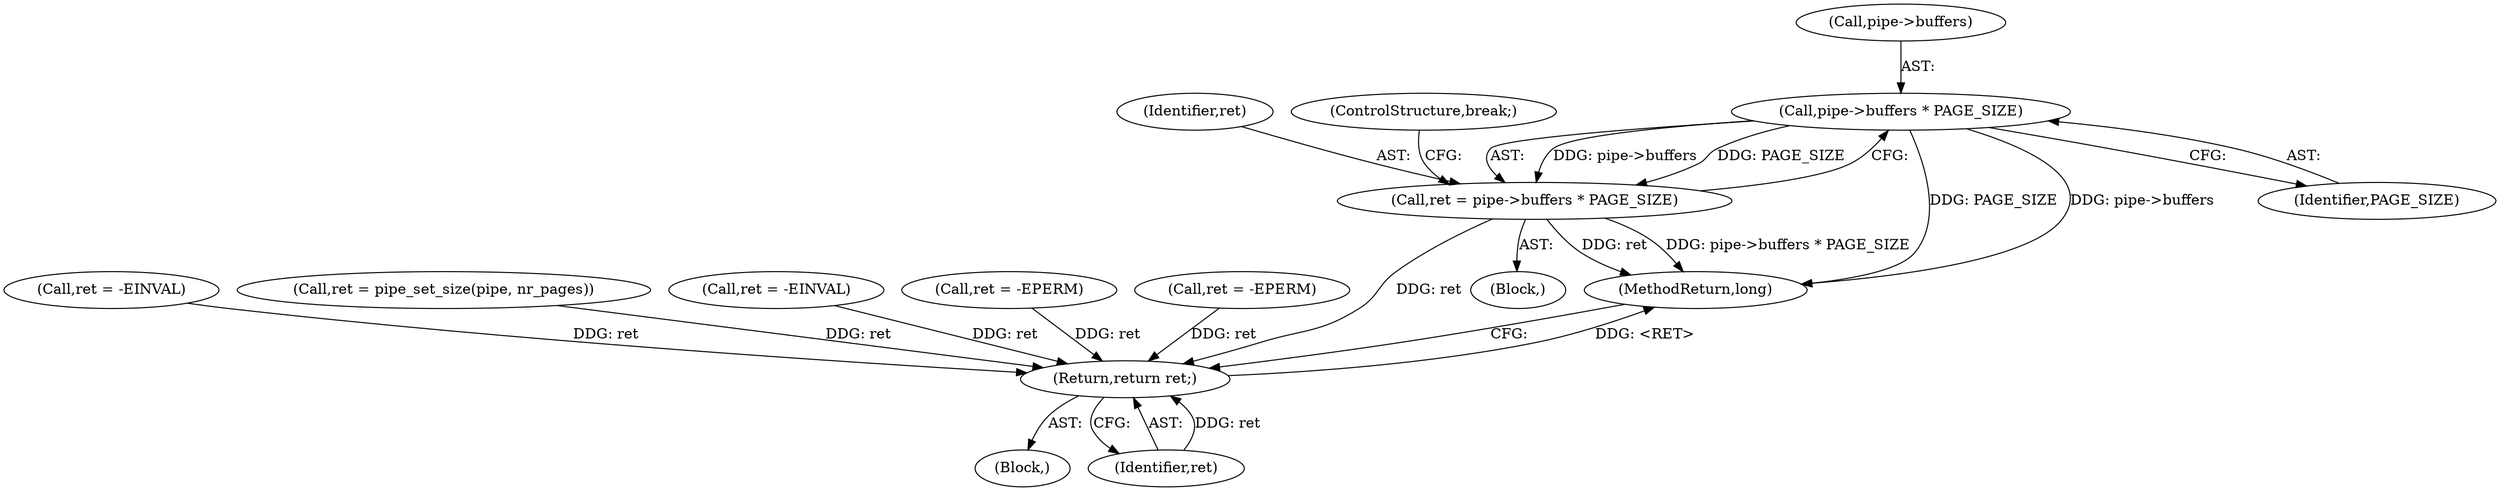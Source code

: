 digraph "0_linux_759c01142a5d0f364a462346168a56de28a80f52_1@pointer" {
"1000191" [label="(Call,pipe->buffers * PAGE_SIZE)"];
"1000189" [label="(Call,ret = pipe->buffers * PAGE_SIZE)"];
"1000206" [label="(Return,return ret;)"];
"1000190" [label="(Identifier,ret)"];
"1000189" [label="(Call,ret = pipe->buffers * PAGE_SIZE)"];
"1000104" [label="(Block,)"];
"1000207" [label="(Identifier,ret)"];
"1000198" [label="(Call,ret = -EINVAL)"];
"1000182" [label="(Call,ret = pipe_set_size(pipe, nr_pages))"];
"1000135" [label="(Call,ret = -EINVAL)"];
"1000192" [label="(Call,pipe->buffers)"];
"1000121" [label="(Block,)"];
"1000208" [label="(MethodReturn,long)"];
"1000191" [label="(Call,pipe->buffers * PAGE_SIZE)"];
"1000152" [label="(Call,ret = -EPERM)"];
"1000195" [label="(Identifier,PAGE_SIZE)"];
"1000206" [label="(Return,return ret;)"];
"1000177" [label="(Call,ret = -EPERM)"];
"1000196" [label="(ControlStructure,break;)"];
"1000191" -> "1000189"  [label="AST: "];
"1000191" -> "1000195"  [label="CFG: "];
"1000192" -> "1000191"  [label="AST: "];
"1000195" -> "1000191"  [label="AST: "];
"1000189" -> "1000191"  [label="CFG: "];
"1000191" -> "1000208"  [label="DDG: PAGE_SIZE"];
"1000191" -> "1000208"  [label="DDG: pipe->buffers"];
"1000191" -> "1000189"  [label="DDG: pipe->buffers"];
"1000191" -> "1000189"  [label="DDG: PAGE_SIZE"];
"1000189" -> "1000121"  [label="AST: "];
"1000190" -> "1000189"  [label="AST: "];
"1000196" -> "1000189"  [label="CFG: "];
"1000189" -> "1000208"  [label="DDG: ret"];
"1000189" -> "1000208"  [label="DDG: pipe->buffers * PAGE_SIZE"];
"1000189" -> "1000206"  [label="DDG: ret"];
"1000206" -> "1000104"  [label="AST: "];
"1000206" -> "1000207"  [label="CFG: "];
"1000207" -> "1000206"  [label="AST: "];
"1000208" -> "1000206"  [label="CFG: "];
"1000206" -> "1000208"  [label="DDG: <RET>"];
"1000207" -> "1000206"  [label="DDG: ret"];
"1000177" -> "1000206"  [label="DDG: ret"];
"1000152" -> "1000206"  [label="DDG: ret"];
"1000198" -> "1000206"  [label="DDG: ret"];
"1000135" -> "1000206"  [label="DDG: ret"];
"1000182" -> "1000206"  [label="DDG: ret"];
}
